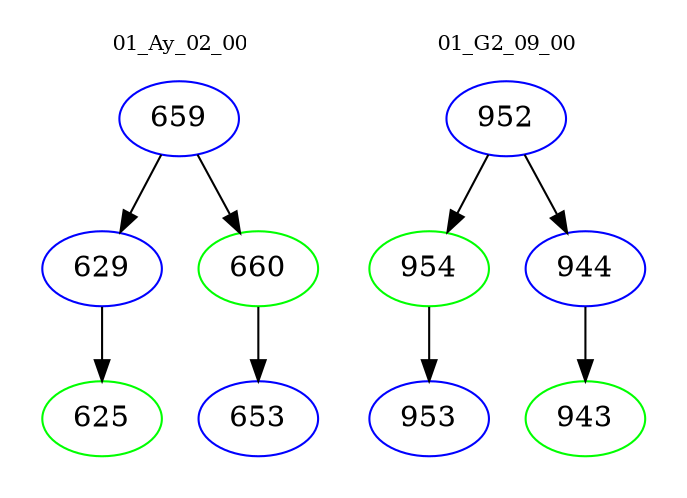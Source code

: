 digraph{
subgraph cluster_0 {
color = white
label = "01_Ay_02_00";
fontsize=10;
T0_659 [label="659", color="blue"]
T0_659 -> T0_629 [color="black"]
T0_629 [label="629", color="blue"]
T0_629 -> T0_625 [color="black"]
T0_625 [label="625", color="green"]
T0_659 -> T0_660 [color="black"]
T0_660 [label="660", color="green"]
T0_660 -> T0_653 [color="black"]
T0_653 [label="653", color="blue"]
}
subgraph cluster_1 {
color = white
label = "01_G2_09_00";
fontsize=10;
T1_952 [label="952", color="blue"]
T1_952 -> T1_954 [color="black"]
T1_954 [label="954", color="green"]
T1_954 -> T1_953 [color="black"]
T1_953 [label="953", color="blue"]
T1_952 -> T1_944 [color="black"]
T1_944 [label="944", color="blue"]
T1_944 -> T1_943 [color="black"]
T1_943 [label="943", color="green"]
}
}

